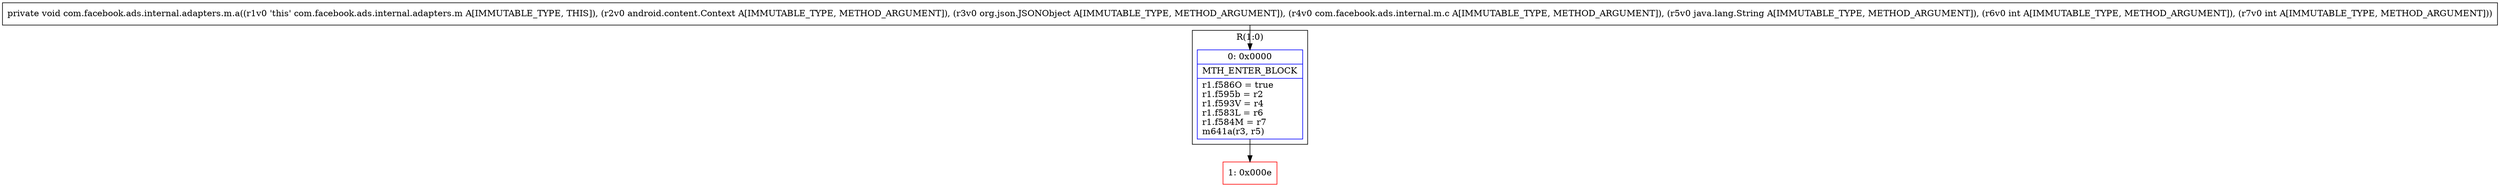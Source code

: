 digraph "CFG forcom.facebook.ads.internal.adapters.m.a(Landroid\/content\/Context;Lorg\/json\/JSONObject;Lcom\/facebook\/ads\/internal\/m\/c;Ljava\/lang\/String;II)V" {
subgraph cluster_Region_1860457881 {
label = "R(1:0)";
node [shape=record,color=blue];
Node_0 [shape=record,label="{0\:\ 0x0000|MTH_ENTER_BLOCK\l|r1.f586O = true\lr1.f595b = r2\lr1.f593V = r4\lr1.f583L = r6\lr1.f584M = r7\lm641a(r3, r5)\l}"];
}
Node_1 [shape=record,color=red,label="{1\:\ 0x000e}"];
MethodNode[shape=record,label="{private void com.facebook.ads.internal.adapters.m.a((r1v0 'this' com.facebook.ads.internal.adapters.m A[IMMUTABLE_TYPE, THIS]), (r2v0 android.content.Context A[IMMUTABLE_TYPE, METHOD_ARGUMENT]), (r3v0 org.json.JSONObject A[IMMUTABLE_TYPE, METHOD_ARGUMENT]), (r4v0 com.facebook.ads.internal.m.c A[IMMUTABLE_TYPE, METHOD_ARGUMENT]), (r5v0 java.lang.String A[IMMUTABLE_TYPE, METHOD_ARGUMENT]), (r6v0 int A[IMMUTABLE_TYPE, METHOD_ARGUMENT]), (r7v0 int A[IMMUTABLE_TYPE, METHOD_ARGUMENT])) }"];
MethodNode -> Node_0;
Node_0 -> Node_1;
}

